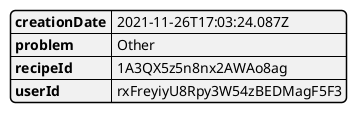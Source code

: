 @startjson
{
   "creationDate": "2021-11-26T17:03:24.087Z",
   "problem": "Other",
   "recipeId": "1A3QX5z5n8nx2AWAo8ag",
   "userId": "rxFreyiyU8Rpy3W54zBEDMagF5F3"
}
@endjson